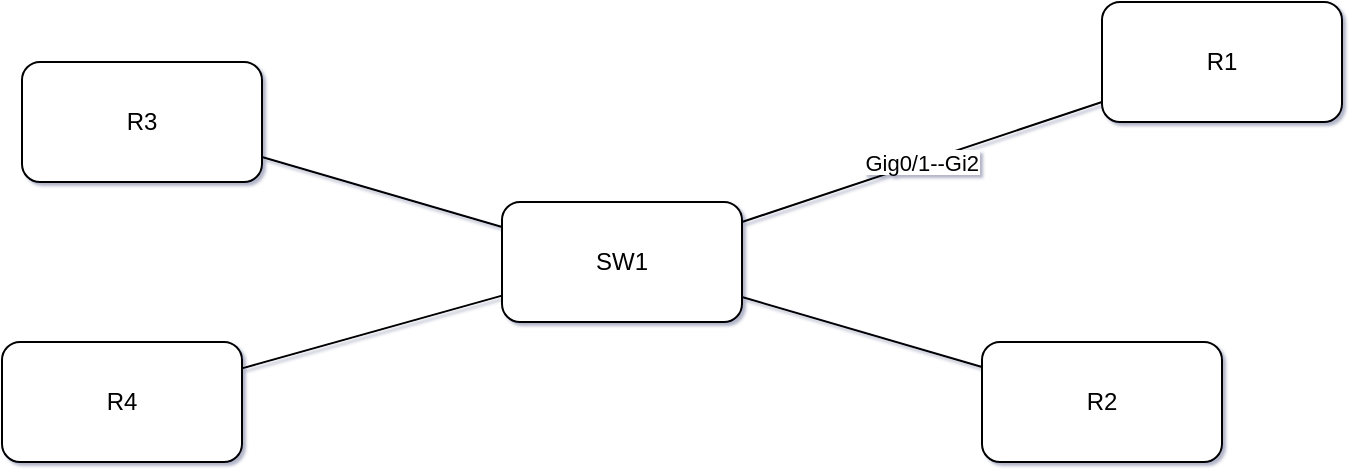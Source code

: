 <mxfile compressed="false" version="15.1.3" type="device">
  <diagram id="Page-2" name="Page-2">
    <mxGraphModel dx="852" dy="494" grid="1" gridSize="10" guides="1" tooltips="1" connect="1" arrows="1" fold="1" page="1" pageScale="1" pageWidth="827" pageHeight="1169" math="0" shadow="1">
      <root>
        <mxCell id="0" />
        <mxCell id="1" parent="0" />
        <object label="SW1" id="SW1">
          <mxCell style="rounded=1;whiteSpace=wrap;html=1;" parent="1" vertex="1">
            <mxGeometry x="300" y="240" width="120" height="60" as="geometry" />
          </mxCell>
        </object>
        <object label="R1" id="R1">
          <mxCell style="rounded=1;whiteSpace=wrap;html=1;" parent="1" vertex="1">
            <mxGeometry x="600" y="140" width="120" height="60" as="geometry" />
          </mxCell>
        </object>
        <object label="Gig0/1--Gi2" id="8f3ac22f9a29656a9e02886c71a5c43e">
          <mxCell style="endArrow=none;" parent="1" source="SW1" target="R1" edge="1">
            <mxGeometry relative="1" as="geometry" />
          </mxCell>
        </object>
        <object label="R2" id="R2">
          <mxCell style="rounded=1;whiteSpace=wrap;html=1;" parent="1" vertex="1">
            <mxGeometry x="540" y="310" width="120" height="60" as="geometry" />
          </mxCell>
        </object>
        <object label="" media="10G-LR" speed="1G" id="6be664c7681d53d760654c10261d6f1b">
          <mxCell style="endArrow=none;" parent="1" source="R2" target="SW1" edge="1">
            <mxGeometry relative="1" as="geometry" />
          </mxCell>
        </object>
        <object label="R3" id="a">
          <mxCell style="rounded=1;whiteSpace=wrap;html=1;" parent="1" vertex="1">
            <mxGeometry x="60" y="170" width="120" height="60" as="geometry" />
          </mxCell>
        </object>
        <object label="" id="a87bbc9d0c7869b9594fc2587f6df813">
          <mxCell style="endArrow=none;" parent="1" source="a" target="SW1" edge="1">
            <mxGeometry relative="1" as="geometry" />
          </mxCell>
        </object>
        <object label="R4" id="R4">
          <mxCell style="rounded=1;whiteSpace=wrap;html=1;" parent="1" vertex="1">
            <mxGeometry x="50" y="310" width="120" height="60" as="geometry" />
          </mxCell>
        </object>
        <object label="" id="77b541f4339a9b5b95fcdeffc88972a7">
          <mxCell style="endArrow=none;" parent="1" source="SW1" target="R4" edge="1">
            <mxGeometry relative="1" as="geometry" />
          </mxCell>
        </object>
      </root>
    </mxGraphModel>
  </diagram>
</mxfile>
